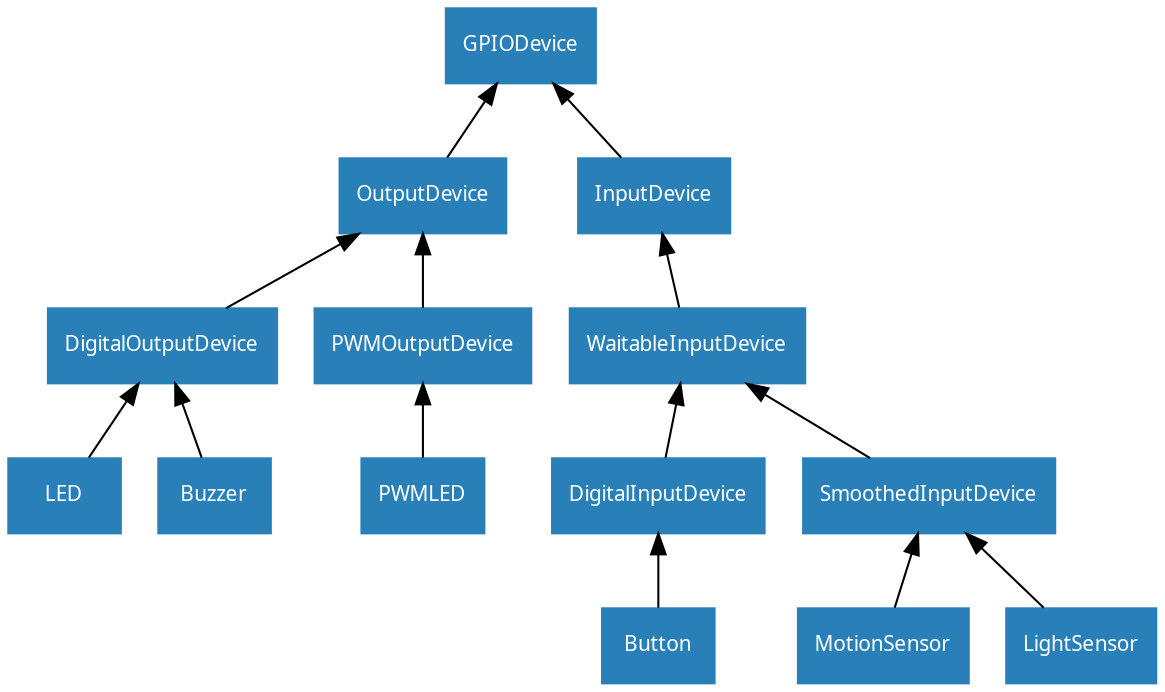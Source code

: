 /* vim: set et sw=4 sts=4: */

digraph classes {
    graph [rankdir=BT];
    node [shape=rect, style=filled, color="#2980b9", fontname=Sans, fontcolor="#ffffff", fontsize=10];
    edge [];

    InputDevice->GPIODevice;
    WaitableInputDevice->InputDevice;
    DigitalInputDevice->WaitableInputDevice;
    SmoothedInputDevice->WaitableInputDevice;
    Button->DigitalInputDevice;
    MotionSensor->SmoothedInputDevice;
    LightSensor->SmoothedInputDevice;

    OutputDevice->GPIODevice;
    DigitalOutputDevice->OutputDevice;
    LED->DigitalOutputDevice;
    Buzzer->DigitalOutputDevice;
    PWMOutputDevice->OutputDevice;
    PWMLED->PWMOutputDevice;
}

